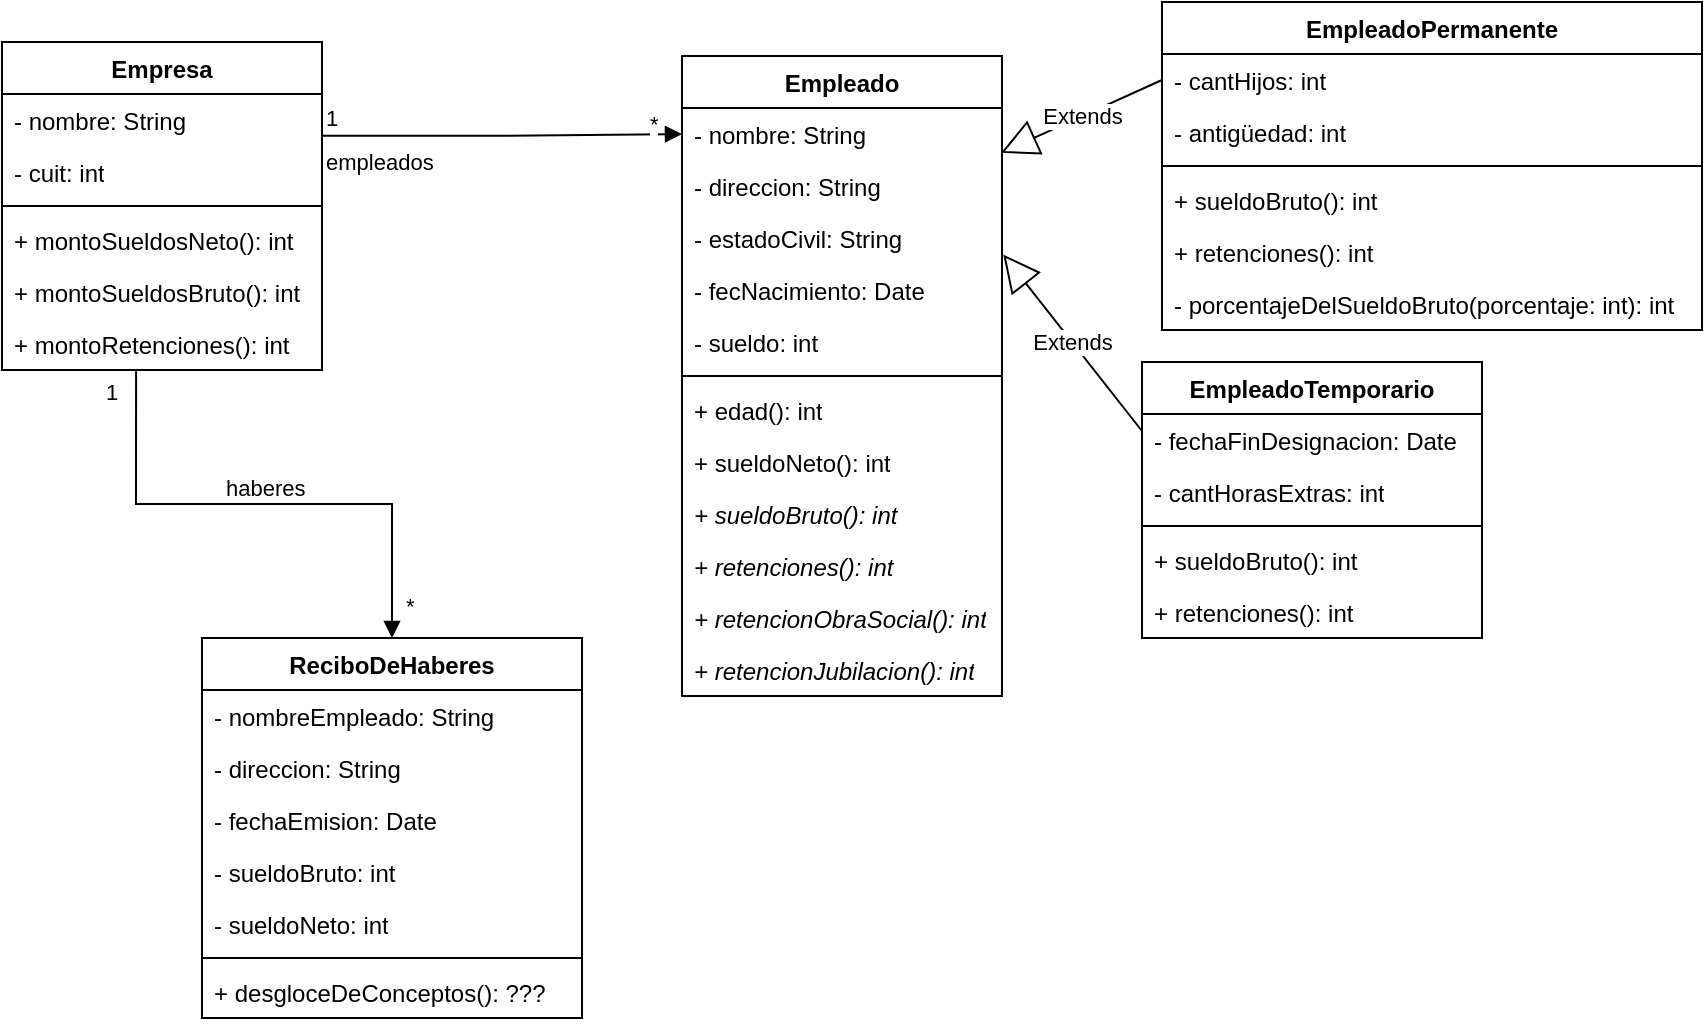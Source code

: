 <mxfile version="28.1.0">
  <diagram id="mnEQCMocK34er_dhcnsl" name="Página-1">
    <mxGraphModel dx="498" dy="266" grid="1" gridSize="10" guides="1" tooltips="1" connect="1" arrows="1" fold="1" page="1" pageScale="1" pageWidth="827" pageHeight="1169" math="0" shadow="0">
      <root>
        <mxCell id="0" />
        <mxCell id="1" parent="0" />
        <mxCell id="07hWgWgZoj422CjLvasR-39" value="Empleado" style="swimlane;fontStyle=1;align=center;verticalAlign=top;childLayout=stackLayout;horizontal=1;startSize=26;horizontalStack=0;resizeParent=1;resizeParentMax=0;resizeLast=0;collapsible=1;marginBottom=0;whiteSpace=wrap;html=1;" vertex="1" parent="1">
          <mxGeometry x="490" y="247" width="160" height="320" as="geometry" />
        </mxCell>
        <mxCell id="07hWgWgZoj422CjLvasR-45" value="- nombre: String" style="text;strokeColor=none;fillColor=none;align=left;verticalAlign=top;spacingLeft=4;spacingRight=4;overflow=hidden;rotatable=0;points=[[0,0.5],[1,0.5]];portConstraint=eastwest;whiteSpace=wrap;html=1;" vertex="1" parent="07hWgWgZoj422CjLvasR-39">
          <mxGeometry y="26" width="160" height="26" as="geometry" />
        </mxCell>
        <mxCell id="07hWgWgZoj422CjLvasR-54" value="- direccion: String" style="text;strokeColor=none;fillColor=none;align=left;verticalAlign=top;spacingLeft=4;spacingRight=4;overflow=hidden;rotatable=0;points=[[0,0.5],[1,0.5]];portConstraint=eastwest;whiteSpace=wrap;html=1;" vertex="1" parent="07hWgWgZoj422CjLvasR-39">
          <mxGeometry y="52" width="160" height="26" as="geometry" />
        </mxCell>
        <mxCell id="07hWgWgZoj422CjLvasR-56" value="- estadoCivil: String" style="text;strokeColor=none;fillColor=none;align=left;verticalAlign=top;spacingLeft=4;spacingRight=4;overflow=hidden;rotatable=0;points=[[0,0.5],[1,0.5]];portConstraint=eastwest;whiteSpace=wrap;html=1;" vertex="1" parent="07hWgWgZoj422CjLvasR-39">
          <mxGeometry y="78" width="160" height="26" as="geometry" />
        </mxCell>
        <mxCell id="07hWgWgZoj422CjLvasR-57" value="- fecNacimiento: Date" style="text;strokeColor=none;fillColor=none;align=left;verticalAlign=top;spacingLeft=4;spacingRight=4;overflow=hidden;rotatable=0;points=[[0,0.5],[1,0.5]];portConstraint=eastwest;whiteSpace=wrap;html=1;" vertex="1" parent="07hWgWgZoj422CjLvasR-39">
          <mxGeometry y="104" width="160" height="26" as="geometry" />
        </mxCell>
        <mxCell id="07hWgWgZoj422CjLvasR-58" value="- sueldo: int" style="text;strokeColor=none;fillColor=none;align=left;verticalAlign=top;spacingLeft=4;spacingRight=4;overflow=hidden;rotatable=0;points=[[0,0.5],[1,0.5]];portConstraint=eastwest;whiteSpace=wrap;html=1;" vertex="1" parent="07hWgWgZoj422CjLvasR-39">
          <mxGeometry y="130" width="160" height="26" as="geometry" />
        </mxCell>
        <mxCell id="07hWgWgZoj422CjLvasR-41" value="" style="line;strokeWidth=1;fillColor=none;align=left;verticalAlign=middle;spacingTop=-1;spacingLeft=3;spacingRight=3;rotatable=0;labelPosition=right;points=[];portConstraint=eastwest;strokeColor=inherit;" vertex="1" parent="07hWgWgZoj422CjLvasR-39">
          <mxGeometry y="156" width="160" height="8" as="geometry" />
        </mxCell>
        <mxCell id="07hWgWgZoj422CjLvasR-71" value="+ edad(): int" style="text;strokeColor=none;fillColor=none;align=left;verticalAlign=top;spacingLeft=4;spacingRight=4;overflow=hidden;rotatable=0;points=[[0,0.5],[1,0.5]];portConstraint=eastwest;whiteSpace=wrap;html=1;" vertex="1" parent="07hWgWgZoj422CjLvasR-39">
          <mxGeometry y="164" width="160" height="26" as="geometry" />
        </mxCell>
        <mxCell id="07hWgWgZoj422CjLvasR-73" value="+ sueldoNeto(): int" style="text;strokeColor=none;fillColor=none;align=left;verticalAlign=top;spacingLeft=4;spacingRight=4;overflow=hidden;rotatable=0;points=[[0,0.5],[1,0.5]];portConstraint=eastwest;whiteSpace=wrap;html=1;" vertex="1" parent="07hWgWgZoj422CjLvasR-39">
          <mxGeometry y="190" width="160" height="26" as="geometry" />
        </mxCell>
        <mxCell id="07hWgWgZoj422CjLvasR-72" value="&lt;i&gt;+ sueldoBruto(): int&lt;/i&gt;" style="text;strokeColor=none;fillColor=none;align=left;verticalAlign=top;spacingLeft=4;spacingRight=4;overflow=hidden;rotatable=0;points=[[0,0.5],[1,0.5]];portConstraint=eastwest;whiteSpace=wrap;html=1;" vertex="1" parent="07hWgWgZoj422CjLvasR-39">
          <mxGeometry y="216" width="160" height="26" as="geometry" />
        </mxCell>
        <mxCell id="07hWgWgZoj422CjLvasR-96" value="&lt;i&gt;+ retenciones(): int&lt;/i&gt;" style="text;strokeColor=none;fillColor=none;align=left;verticalAlign=top;spacingLeft=4;spacingRight=4;overflow=hidden;rotatable=0;points=[[0,0.5],[1,0.5]];portConstraint=eastwest;whiteSpace=wrap;html=1;" vertex="1" parent="07hWgWgZoj422CjLvasR-39">
          <mxGeometry y="242" width="160" height="26" as="geometry" />
        </mxCell>
        <mxCell id="07hWgWgZoj422CjLvasR-97" value="&lt;i&gt;+ retencionObraSocial(): int&lt;/i&gt;" style="text;strokeColor=none;fillColor=none;align=left;verticalAlign=top;spacingLeft=4;spacingRight=4;overflow=hidden;rotatable=0;points=[[0,0.5],[1,0.5]];portConstraint=eastwest;whiteSpace=wrap;html=1;" vertex="1" parent="07hWgWgZoj422CjLvasR-39">
          <mxGeometry y="268" width="160" height="26" as="geometry" />
        </mxCell>
        <mxCell id="07hWgWgZoj422CjLvasR-42" value="&lt;i&gt;+ retencionJubilacion(): int&lt;/i&gt;" style="text;strokeColor=none;fillColor=none;align=left;verticalAlign=top;spacingLeft=4;spacingRight=4;overflow=hidden;rotatable=0;points=[[0,0.5],[1,0.5]];portConstraint=eastwest;whiteSpace=wrap;html=1;" vertex="1" parent="07hWgWgZoj422CjLvasR-39">
          <mxGeometry y="294" width="160" height="26" as="geometry" />
        </mxCell>
        <mxCell id="07hWgWgZoj422CjLvasR-43" value="empleados" style="endArrow=block;endFill=1;html=1;edgeStyle=orthogonalEdgeStyle;align=left;verticalAlign=top;rounded=0;exitX=0.999;exitY=0.802;exitDx=0;exitDy=0;entryX=0;entryY=0.5;entryDx=0;entryDy=0;exitPerimeter=0;" edge="1" parent="1" source="07hWgWgZoj422CjLvasR-49" target="07hWgWgZoj422CjLvasR-45">
          <mxGeometry x="-1" relative="1" as="geometry">
            <mxPoint x="330" y="300" as="sourcePoint" />
            <mxPoint x="490" y="300" as="targetPoint" />
          </mxGeometry>
        </mxCell>
        <mxCell id="07hWgWgZoj422CjLvasR-44" value="1" style="edgeLabel;resizable=0;html=1;align=left;verticalAlign=bottom;" connectable="0" vertex="1" parent="07hWgWgZoj422CjLvasR-43">
          <mxGeometry x="-1" relative="1" as="geometry" />
        </mxCell>
        <mxCell id="07hWgWgZoj422CjLvasR-46" value="*" style="edgeLabel;resizable=0;html=1;align=left;verticalAlign=bottom;" connectable="0" vertex="1" parent="1">
          <mxGeometry x="471" y="288" as="geometry">
            <mxPoint x="1" y="1" as="offset" />
          </mxGeometry>
        </mxCell>
        <mxCell id="07hWgWgZoj422CjLvasR-48" value="Empresa" style="swimlane;fontStyle=1;align=center;verticalAlign=top;childLayout=stackLayout;horizontal=1;startSize=26;horizontalStack=0;resizeParent=1;resizeParentMax=0;resizeLast=0;collapsible=1;marginBottom=0;whiteSpace=wrap;html=1;" vertex="1" parent="1">
          <mxGeometry x="150" y="240" width="160" height="164" as="geometry" />
        </mxCell>
        <mxCell id="07hWgWgZoj422CjLvasR-49" value="- nombre: String" style="text;strokeColor=none;fillColor=none;align=left;verticalAlign=top;spacingLeft=4;spacingRight=4;overflow=hidden;rotatable=0;points=[[0,0.5],[1,0.5]];portConstraint=eastwest;whiteSpace=wrap;html=1;" vertex="1" parent="07hWgWgZoj422CjLvasR-48">
          <mxGeometry y="26" width="160" height="26" as="geometry" />
        </mxCell>
        <mxCell id="07hWgWgZoj422CjLvasR-53" value="- cuit: int" style="text;strokeColor=none;fillColor=none;align=left;verticalAlign=top;spacingLeft=4;spacingRight=4;overflow=hidden;rotatable=0;points=[[0,0.5],[1,0.5]];portConstraint=eastwest;whiteSpace=wrap;html=1;" vertex="1" parent="07hWgWgZoj422CjLvasR-48">
          <mxGeometry y="52" width="160" height="26" as="geometry" />
        </mxCell>
        <mxCell id="07hWgWgZoj422CjLvasR-50" value="" style="line;strokeWidth=1;fillColor=none;align=left;verticalAlign=middle;spacingTop=-1;spacingLeft=3;spacingRight=3;rotatable=0;labelPosition=right;points=[];portConstraint=eastwest;strokeColor=inherit;" vertex="1" parent="07hWgWgZoj422CjLvasR-48">
          <mxGeometry y="78" width="160" height="8" as="geometry" />
        </mxCell>
        <mxCell id="07hWgWgZoj422CjLvasR-51" value="+ montoSueldosNeto&lt;span style=&quot;background-color: transparent; color: light-dark(rgb(0, 0, 0), rgb(255, 255, 255));&quot;&gt;(): int&lt;/span&gt;" style="text;strokeColor=none;fillColor=none;align=left;verticalAlign=top;spacingLeft=4;spacingRight=4;overflow=hidden;rotatable=0;points=[[0,0.5],[1,0.5]];portConstraint=eastwest;whiteSpace=wrap;html=1;" vertex="1" parent="07hWgWgZoj422CjLvasR-48">
          <mxGeometry y="86" width="160" height="26" as="geometry" />
        </mxCell>
        <mxCell id="07hWgWgZoj422CjLvasR-81" value="+ montoSueldosBruto&lt;span style=&quot;background-color: transparent; color: light-dark(rgb(0, 0, 0), rgb(255, 255, 255));&quot;&gt;(): int&lt;/span&gt;" style="text;strokeColor=none;fillColor=none;align=left;verticalAlign=top;spacingLeft=4;spacingRight=4;overflow=hidden;rotatable=0;points=[[0,0.5],[1,0.5]];portConstraint=eastwest;whiteSpace=wrap;html=1;" vertex="1" parent="07hWgWgZoj422CjLvasR-48">
          <mxGeometry y="112" width="160" height="26" as="geometry" />
        </mxCell>
        <mxCell id="07hWgWgZoj422CjLvasR-80" value="+ montoRetenciones&lt;span style=&quot;background-color: transparent; color: light-dark(rgb(0, 0, 0), rgb(255, 255, 255));&quot;&gt;(): int&lt;/span&gt;" style="text;strokeColor=none;fillColor=none;align=left;verticalAlign=top;spacingLeft=4;spacingRight=4;overflow=hidden;rotatable=0;points=[[0,0.5],[1,0.5]];portConstraint=eastwest;whiteSpace=wrap;html=1;" vertex="1" parent="07hWgWgZoj422CjLvasR-48">
          <mxGeometry y="138" width="160" height="26" as="geometry" />
        </mxCell>
        <mxCell id="07hWgWgZoj422CjLvasR-59" value="Extends" style="endArrow=block;endSize=16;endFill=0;html=1;rounded=0;entryX=0.997;entryY=0.863;entryDx=0;entryDy=0;entryPerimeter=0;exitX=0;exitY=0.5;exitDx=0;exitDy=0;" edge="1" parent="1" source="07hWgWgZoj422CjLvasR-61" target="07hWgWgZoj422CjLvasR-45">
          <mxGeometry width="160" relative="1" as="geometry">
            <mxPoint x="730" y="260" as="sourcePoint" />
            <mxPoint x="640" y="480" as="targetPoint" />
          </mxGeometry>
        </mxCell>
        <mxCell id="07hWgWgZoj422CjLvasR-60" value="EmpleadoPermanente" style="swimlane;fontStyle=1;align=center;verticalAlign=top;childLayout=stackLayout;horizontal=1;startSize=26;horizontalStack=0;resizeParent=1;resizeParentMax=0;resizeLast=0;collapsible=1;marginBottom=0;whiteSpace=wrap;html=1;" vertex="1" parent="1">
          <mxGeometry x="730" y="220" width="270" height="164" as="geometry" />
        </mxCell>
        <mxCell id="07hWgWgZoj422CjLvasR-61" value="- cantHijos: int" style="text;strokeColor=none;fillColor=none;align=left;verticalAlign=top;spacingLeft=4;spacingRight=4;overflow=hidden;rotatable=0;points=[[0,0.5],[1,0.5]];portConstraint=eastwest;whiteSpace=wrap;html=1;" vertex="1" parent="07hWgWgZoj422CjLvasR-60">
          <mxGeometry y="26" width="270" height="26" as="geometry" />
        </mxCell>
        <mxCell id="07hWgWgZoj422CjLvasR-69" value="- antigüedad: int" style="text;strokeColor=none;fillColor=none;align=left;verticalAlign=top;spacingLeft=4;spacingRight=4;overflow=hidden;rotatable=0;points=[[0,0.5],[1,0.5]];portConstraint=eastwest;whiteSpace=wrap;html=1;" vertex="1" parent="07hWgWgZoj422CjLvasR-60">
          <mxGeometry y="52" width="270" height="26" as="geometry" />
        </mxCell>
        <mxCell id="07hWgWgZoj422CjLvasR-62" value="" style="line;strokeWidth=1;fillColor=none;align=left;verticalAlign=middle;spacingTop=-1;spacingLeft=3;spacingRight=3;rotatable=0;labelPosition=right;points=[];portConstraint=eastwest;strokeColor=inherit;" vertex="1" parent="07hWgWgZoj422CjLvasR-60">
          <mxGeometry y="78" width="270" height="8" as="geometry" />
        </mxCell>
        <mxCell id="07hWgWgZoj422CjLvasR-74" value="+ sueldoBruto(): int" style="text;strokeColor=none;fillColor=none;align=left;verticalAlign=top;spacingLeft=4;spacingRight=4;overflow=hidden;rotatable=0;points=[[0,0.5],[1,0.5]];portConstraint=eastwest;whiteSpace=wrap;html=1;" vertex="1" parent="07hWgWgZoj422CjLvasR-60">
          <mxGeometry y="86" width="270" height="26" as="geometry" />
        </mxCell>
        <mxCell id="07hWgWgZoj422CjLvasR-76" value="+ retenciones(): int" style="text;strokeColor=none;fillColor=none;align=left;verticalAlign=top;spacingLeft=4;spacingRight=4;overflow=hidden;rotatable=0;points=[[0,0.5],[1,0.5]];portConstraint=eastwest;whiteSpace=wrap;html=1;" vertex="1" parent="07hWgWgZoj422CjLvasR-60">
          <mxGeometry y="112" width="270" height="26" as="geometry" />
        </mxCell>
        <mxCell id="07hWgWgZoj422CjLvasR-95" value="- porcentajeDelSueldoBruto(porcentaje: int): int" style="text;strokeColor=none;fillColor=none;align=left;verticalAlign=top;spacingLeft=4;spacingRight=4;overflow=hidden;rotatable=0;points=[[0,0.5],[1,0.5]];portConstraint=eastwest;whiteSpace=wrap;html=1;" vertex="1" parent="07hWgWgZoj422CjLvasR-60">
          <mxGeometry y="138" width="270" height="26" as="geometry" />
        </mxCell>
        <mxCell id="07hWgWgZoj422CjLvasR-64" value="EmpleadoTemporario" style="swimlane;fontStyle=1;align=center;verticalAlign=top;childLayout=stackLayout;horizontal=1;startSize=26;horizontalStack=0;resizeParent=1;resizeParentMax=0;resizeLast=0;collapsible=1;marginBottom=0;whiteSpace=wrap;html=1;" vertex="1" parent="1">
          <mxGeometry x="720" y="400" width="170" height="138" as="geometry" />
        </mxCell>
        <mxCell id="07hWgWgZoj422CjLvasR-65" value="- fechaFinDesignacion: Date" style="text;strokeColor=none;fillColor=none;align=left;verticalAlign=top;spacingLeft=4;spacingRight=4;overflow=hidden;rotatable=0;points=[[0,0.5],[1,0.5]];portConstraint=eastwest;whiteSpace=wrap;html=1;" vertex="1" parent="07hWgWgZoj422CjLvasR-64">
          <mxGeometry y="26" width="170" height="26" as="geometry" />
        </mxCell>
        <mxCell id="07hWgWgZoj422CjLvasR-70" value="- cantHorasExtras: int" style="text;strokeColor=none;fillColor=none;align=left;verticalAlign=top;spacingLeft=4;spacingRight=4;overflow=hidden;rotatable=0;points=[[0,0.5],[1,0.5]];portConstraint=eastwest;whiteSpace=wrap;html=1;" vertex="1" parent="07hWgWgZoj422CjLvasR-64">
          <mxGeometry y="52" width="170" height="26" as="geometry" />
        </mxCell>
        <mxCell id="07hWgWgZoj422CjLvasR-66" value="" style="line;strokeWidth=1;fillColor=none;align=left;verticalAlign=middle;spacingTop=-1;spacingLeft=3;spacingRight=3;rotatable=0;labelPosition=right;points=[];portConstraint=eastwest;strokeColor=inherit;" vertex="1" parent="07hWgWgZoj422CjLvasR-64">
          <mxGeometry y="78" width="170" height="8" as="geometry" />
        </mxCell>
        <mxCell id="07hWgWgZoj422CjLvasR-78" value="+ sueldoBruto(): int" style="text;strokeColor=none;fillColor=none;align=left;verticalAlign=top;spacingLeft=4;spacingRight=4;overflow=hidden;rotatable=0;points=[[0,0.5],[1,0.5]];portConstraint=eastwest;whiteSpace=wrap;html=1;" vertex="1" parent="07hWgWgZoj422CjLvasR-64">
          <mxGeometry y="86" width="170" height="26" as="geometry" />
        </mxCell>
        <mxCell id="07hWgWgZoj422CjLvasR-79" value="+ retenciones(): int" style="text;strokeColor=none;fillColor=none;align=left;verticalAlign=top;spacingLeft=4;spacingRight=4;overflow=hidden;rotatable=0;points=[[0,0.5],[1,0.5]];portConstraint=eastwest;whiteSpace=wrap;html=1;" vertex="1" parent="07hWgWgZoj422CjLvasR-64">
          <mxGeometry y="112" width="170" height="26" as="geometry" />
        </mxCell>
        <mxCell id="07hWgWgZoj422CjLvasR-68" value="Extends" style="endArrow=block;endSize=16;endFill=0;html=1;rounded=0;entryX=1.004;entryY=0.819;entryDx=0;entryDy=0;entryPerimeter=0;exitX=0;exitY=0.25;exitDx=0;exitDy=0;" edge="1" parent="1" source="07hWgWgZoj422CjLvasR-64" target="07hWgWgZoj422CjLvasR-56">
          <mxGeometry width="160" relative="1" as="geometry">
            <mxPoint x="760" y="290" as="sourcePoint" />
            <mxPoint x="680" y="326" as="targetPoint" />
          </mxGeometry>
        </mxCell>
        <mxCell id="07hWgWgZoj422CjLvasR-82" value="ReciboDeHaberes" style="swimlane;fontStyle=1;align=center;verticalAlign=top;childLayout=stackLayout;horizontal=1;startSize=26;horizontalStack=0;resizeParent=1;resizeParentMax=0;resizeLast=0;collapsible=1;marginBottom=0;whiteSpace=wrap;html=1;" vertex="1" parent="1">
          <mxGeometry x="250" y="538" width="190" height="190" as="geometry" />
        </mxCell>
        <mxCell id="07hWgWgZoj422CjLvasR-83" value="- nombreEmpleado: String" style="text;strokeColor=none;fillColor=none;align=left;verticalAlign=top;spacingLeft=4;spacingRight=4;overflow=hidden;rotatable=0;points=[[0,0.5],[1,0.5]];portConstraint=eastwest;whiteSpace=wrap;html=1;" vertex="1" parent="07hWgWgZoj422CjLvasR-82">
          <mxGeometry y="26" width="190" height="26" as="geometry" />
        </mxCell>
        <mxCell id="07hWgWgZoj422CjLvasR-86" value="- direccion: String" style="text;strokeColor=none;fillColor=none;align=left;verticalAlign=top;spacingLeft=4;spacingRight=4;overflow=hidden;rotatable=0;points=[[0,0.5],[1,0.5]];portConstraint=eastwest;whiteSpace=wrap;html=1;" vertex="1" parent="07hWgWgZoj422CjLvasR-82">
          <mxGeometry y="52" width="190" height="26" as="geometry" />
        </mxCell>
        <mxCell id="07hWgWgZoj422CjLvasR-87" value="- fechaEmision: Date" style="text;strokeColor=none;fillColor=none;align=left;verticalAlign=top;spacingLeft=4;spacingRight=4;overflow=hidden;rotatable=0;points=[[0,0.5],[1,0.5]];portConstraint=eastwest;whiteSpace=wrap;html=1;" vertex="1" parent="07hWgWgZoj422CjLvasR-82">
          <mxGeometry y="78" width="190" height="26" as="geometry" />
        </mxCell>
        <mxCell id="07hWgWgZoj422CjLvasR-88" value="- sueldoBruto: int" style="text;strokeColor=none;fillColor=none;align=left;verticalAlign=top;spacingLeft=4;spacingRight=4;overflow=hidden;rotatable=0;points=[[0,0.5],[1,0.5]];portConstraint=eastwest;whiteSpace=wrap;html=1;" vertex="1" parent="07hWgWgZoj422CjLvasR-82">
          <mxGeometry y="104" width="190" height="26" as="geometry" />
        </mxCell>
        <mxCell id="07hWgWgZoj422CjLvasR-89" value="- sueldoNeto: int" style="text;strokeColor=none;fillColor=none;align=left;verticalAlign=top;spacingLeft=4;spacingRight=4;overflow=hidden;rotatable=0;points=[[0,0.5],[1,0.5]];portConstraint=eastwest;whiteSpace=wrap;html=1;" vertex="1" parent="07hWgWgZoj422CjLvasR-82">
          <mxGeometry y="130" width="190" height="26" as="geometry" />
        </mxCell>
        <mxCell id="07hWgWgZoj422CjLvasR-84" value="" style="line;strokeWidth=1;fillColor=none;align=left;verticalAlign=middle;spacingTop=-1;spacingLeft=3;spacingRight=3;rotatable=0;labelPosition=right;points=[];portConstraint=eastwest;strokeColor=inherit;" vertex="1" parent="07hWgWgZoj422CjLvasR-82">
          <mxGeometry y="156" width="190" height="8" as="geometry" />
        </mxCell>
        <mxCell id="07hWgWgZoj422CjLvasR-85" value="+ desgloceDeConceptos(): ???" style="text;strokeColor=none;fillColor=none;align=left;verticalAlign=top;spacingLeft=4;spacingRight=4;overflow=hidden;rotatable=0;points=[[0,0.5],[1,0.5]];portConstraint=eastwest;whiteSpace=wrap;html=1;" vertex="1" parent="07hWgWgZoj422CjLvasR-82">
          <mxGeometry y="164" width="190" height="26" as="geometry" />
        </mxCell>
        <mxCell id="07hWgWgZoj422CjLvasR-91" value="haberes" style="endArrow=block;endFill=1;html=1;edgeStyle=orthogonalEdgeStyle;align=left;verticalAlign=top;rounded=0;exitX=0.419;exitY=1.022;exitDx=0;exitDy=0;exitPerimeter=0;entryX=0.5;entryY=0;entryDx=0;entryDy=0;" edge="1" parent="1" source="07hWgWgZoj422CjLvasR-80" target="07hWgWgZoj422CjLvasR-82">
          <mxGeometry x="-0.163" y="21" relative="1" as="geometry">
            <mxPoint x="210" y="441" as="sourcePoint" />
            <mxPoint x="220" y="510" as="targetPoint" />
            <mxPoint as="offset" />
          </mxGeometry>
        </mxCell>
        <mxCell id="07hWgWgZoj422CjLvasR-92" value="1" style="edgeLabel;resizable=0;html=1;align=left;verticalAlign=bottom;" connectable="0" vertex="1" parent="07hWgWgZoj422CjLvasR-91">
          <mxGeometry x="-1" relative="1" as="geometry">
            <mxPoint x="-17" y="19" as="offset" />
          </mxGeometry>
        </mxCell>
        <mxCell id="07hWgWgZoj422CjLvasR-93" value="*" style="edgeLabel;resizable=0;html=1;align=left;verticalAlign=bottom;" connectable="0" vertex="1" parent="1">
          <mxGeometry x="350" y="530" as="geometry" />
        </mxCell>
      </root>
    </mxGraphModel>
  </diagram>
</mxfile>
